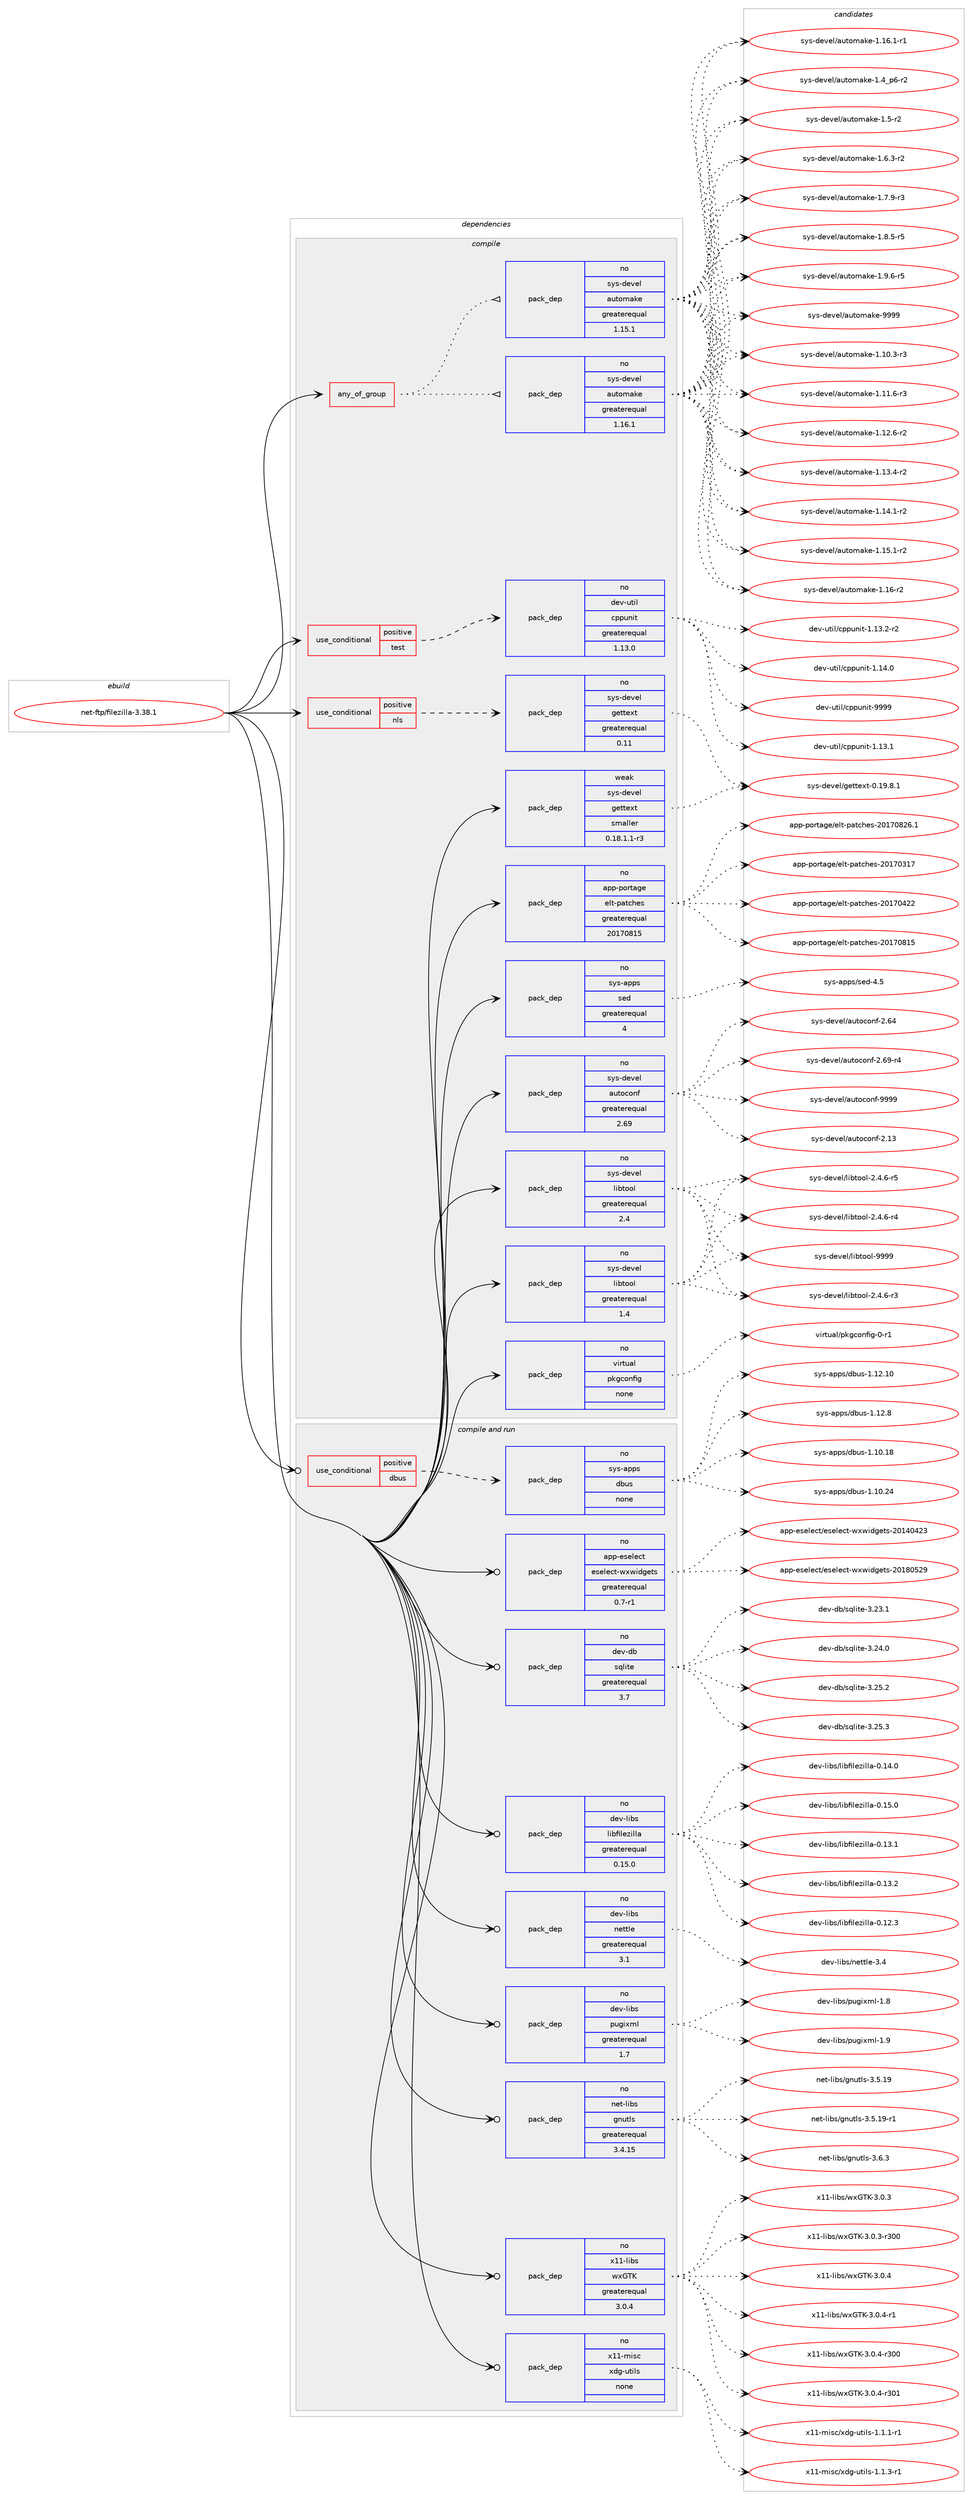 digraph prolog {

# *************
# Graph options
# *************

newrank=true;
concentrate=true;
compound=true;
graph [rankdir=LR,fontname=Helvetica,fontsize=10,ranksep=1.5];#, ranksep=2.5, nodesep=0.2];
edge  [arrowhead=vee];
node  [fontname=Helvetica,fontsize=10];

# **********
# The ebuild
# **********

subgraph cluster_leftcol {
color=gray;
rank=same;
label=<<i>ebuild</i>>;
id [label="net-ftp/filezilla-3.38.1", color=red, width=4, href="../net-ftp/filezilla-3.38.1.svg"];
}

# ****************
# The dependencies
# ****************

subgraph cluster_midcol {
color=gray;
label=<<i>dependencies</i>>;
subgraph cluster_compile {
fillcolor="#eeeeee";
style=filled;
label=<<i>compile</i>>;
subgraph any124 {
dependency5209 [label=<<TABLE BORDER="0" CELLBORDER="1" CELLSPACING="0" CELLPADDING="4"><TR><TD CELLPADDING="10">any_of_group</TD></TR></TABLE>>, shape=none, color=red];subgraph pack4304 {
dependency5210 [label=<<TABLE BORDER="0" CELLBORDER="1" CELLSPACING="0" CELLPADDING="4" WIDTH="220"><TR><TD ROWSPAN="6" CELLPADDING="30">pack_dep</TD></TR><TR><TD WIDTH="110">no</TD></TR><TR><TD>sys-devel</TD></TR><TR><TD>automake</TD></TR><TR><TD>greaterequal</TD></TR><TR><TD>1.16.1</TD></TR></TABLE>>, shape=none, color=blue];
}
dependency5209:e -> dependency5210:w [weight=20,style="dotted",arrowhead="oinv"];
subgraph pack4305 {
dependency5211 [label=<<TABLE BORDER="0" CELLBORDER="1" CELLSPACING="0" CELLPADDING="4" WIDTH="220"><TR><TD ROWSPAN="6" CELLPADDING="30">pack_dep</TD></TR><TR><TD WIDTH="110">no</TD></TR><TR><TD>sys-devel</TD></TR><TR><TD>automake</TD></TR><TR><TD>greaterequal</TD></TR><TR><TD>1.15.1</TD></TR></TABLE>>, shape=none, color=blue];
}
dependency5209:e -> dependency5211:w [weight=20,style="dotted",arrowhead="oinv"];
}
id:e -> dependency5209:w [weight=20,style="solid",arrowhead="vee"];
subgraph cond773 {
dependency5212 [label=<<TABLE BORDER="0" CELLBORDER="1" CELLSPACING="0" CELLPADDING="4"><TR><TD ROWSPAN="3" CELLPADDING="10">use_conditional</TD></TR><TR><TD>positive</TD></TR><TR><TD>nls</TD></TR></TABLE>>, shape=none, color=red];
subgraph pack4306 {
dependency5213 [label=<<TABLE BORDER="0" CELLBORDER="1" CELLSPACING="0" CELLPADDING="4" WIDTH="220"><TR><TD ROWSPAN="6" CELLPADDING="30">pack_dep</TD></TR><TR><TD WIDTH="110">no</TD></TR><TR><TD>sys-devel</TD></TR><TR><TD>gettext</TD></TR><TR><TD>greaterequal</TD></TR><TR><TD>0.11</TD></TR></TABLE>>, shape=none, color=blue];
}
dependency5212:e -> dependency5213:w [weight=20,style="dashed",arrowhead="vee"];
}
id:e -> dependency5212:w [weight=20,style="solid",arrowhead="vee"];
subgraph cond774 {
dependency5214 [label=<<TABLE BORDER="0" CELLBORDER="1" CELLSPACING="0" CELLPADDING="4"><TR><TD ROWSPAN="3" CELLPADDING="10">use_conditional</TD></TR><TR><TD>positive</TD></TR><TR><TD>test</TD></TR></TABLE>>, shape=none, color=red];
subgraph pack4307 {
dependency5215 [label=<<TABLE BORDER="0" CELLBORDER="1" CELLSPACING="0" CELLPADDING="4" WIDTH="220"><TR><TD ROWSPAN="6" CELLPADDING="30">pack_dep</TD></TR><TR><TD WIDTH="110">no</TD></TR><TR><TD>dev-util</TD></TR><TR><TD>cppunit</TD></TR><TR><TD>greaterequal</TD></TR><TR><TD>1.13.0</TD></TR></TABLE>>, shape=none, color=blue];
}
dependency5214:e -> dependency5215:w [weight=20,style="dashed",arrowhead="vee"];
}
id:e -> dependency5214:w [weight=20,style="solid",arrowhead="vee"];
subgraph pack4308 {
dependency5216 [label=<<TABLE BORDER="0" CELLBORDER="1" CELLSPACING="0" CELLPADDING="4" WIDTH="220"><TR><TD ROWSPAN="6" CELLPADDING="30">pack_dep</TD></TR><TR><TD WIDTH="110">no</TD></TR><TR><TD>app-portage</TD></TR><TR><TD>elt-patches</TD></TR><TR><TD>greaterequal</TD></TR><TR><TD>20170815</TD></TR></TABLE>>, shape=none, color=blue];
}
id:e -> dependency5216:w [weight=20,style="solid",arrowhead="vee"];
subgraph pack4309 {
dependency5217 [label=<<TABLE BORDER="0" CELLBORDER="1" CELLSPACING="0" CELLPADDING="4" WIDTH="220"><TR><TD ROWSPAN="6" CELLPADDING="30">pack_dep</TD></TR><TR><TD WIDTH="110">no</TD></TR><TR><TD>sys-apps</TD></TR><TR><TD>sed</TD></TR><TR><TD>greaterequal</TD></TR><TR><TD>4</TD></TR></TABLE>>, shape=none, color=blue];
}
id:e -> dependency5217:w [weight=20,style="solid",arrowhead="vee"];
subgraph pack4310 {
dependency5218 [label=<<TABLE BORDER="0" CELLBORDER="1" CELLSPACING="0" CELLPADDING="4" WIDTH="220"><TR><TD ROWSPAN="6" CELLPADDING="30">pack_dep</TD></TR><TR><TD WIDTH="110">no</TD></TR><TR><TD>sys-devel</TD></TR><TR><TD>autoconf</TD></TR><TR><TD>greaterequal</TD></TR><TR><TD>2.69</TD></TR></TABLE>>, shape=none, color=blue];
}
id:e -> dependency5218:w [weight=20,style="solid",arrowhead="vee"];
subgraph pack4311 {
dependency5219 [label=<<TABLE BORDER="0" CELLBORDER="1" CELLSPACING="0" CELLPADDING="4" WIDTH="220"><TR><TD ROWSPAN="6" CELLPADDING="30">pack_dep</TD></TR><TR><TD WIDTH="110">no</TD></TR><TR><TD>sys-devel</TD></TR><TR><TD>libtool</TD></TR><TR><TD>greaterequal</TD></TR><TR><TD>1.4</TD></TR></TABLE>>, shape=none, color=blue];
}
id:e -> dependency5219:w [weight=20,style="solid",arrowhead="vee"];
subgraph pack4312 {
dependency5220 [label=<<TABLE BORDER="0" CELLBORDER="1" CELLSPACING="0" CELLPADDING="4" WIDTH="220"><TR><TD ROWSPAN="6" CELLPADDING="30">pack_dep</TD></TR><TR><TD WIDTH="110">no</TD></TR><TR><TD>sys-devel</TD></TR><TR><TD>libtool</TD></TR><TR><TD>greaterequal</TD></TR><TR><TD>2.4</TD></TR></TABLE>>, shape=none, color=blue];
}
id:e -> dependency5220:w [weight=20,style="solid",arrowhead="vee"];
subgraph pack4313 {
dependency5221 [label=<<TABLE BORDER="0" CELLBORDER="1" CELLSPACING="0" CELLPADDING="4" WIDTH="220"><TR><TD ROWSPAN="6" CELLPADDING="30">pack_dep</TD></TR><TR><TD WIDTH="110">no</TD></TR><TR><TD>virtual</TD></TR><TR><TD>pkgconfig</TD></TR><TR><TD>none</TD></TR><TR><TD></TD></TR></TABLE>>, shape=none, color=blue];
}
id:e -> dependency5221:w [weight=20,style="solid",arrowhead="vee"];
subgraph pack4314 {
dependency5222 [label=<<TABLE BORDER="0" CELLBORDER="1" CELLSPACING="0" CELLPADDING="4" WIDTH="220"><TR><TD ROWSPAN="6" CELLPADDING="30">pack_dep</TD></TR><TR><TD WIDTH="110">weak</TD></TR><TR><TD>sys-devel</TD></TR><TR><TD>gettext</TD></TR><TR><TD>smaller</TD></TR><TR><TD>0.18.1.1-r3</TD></TR></TABLE>>, shape=none, color=blue];
}
id:e -> dependency5222:w [weight=20,style="solid",arrowhead="vee"];
}
subgraph cluster_compileandrun {
fillcolor="#eeeeee";
style=filled;
label=<<i>compile and run</i>>;
subgraph cond775 {
dependency5223 [label=<<TABLE BORDER="0" CELLBORDER="1" CELLSPACING="0" CELLPADDING="4"><TR><TD ROWSPAN="3" CELLPADDING="10">use_conditional</TD></TR><TR><TD>positive</TD></TR><TR><TD>dbus</TD></TR></TABLE>>, shape=none, color=red];
subgraph pack4315 {
dependency5224 [label=<<TABLE BORDER="0" CELLBORDER="1" CELLSPACING="0" CELLPADDING="4" WIDTH="220"><TR><TD ROWSPAN="6" CELLPADDING="30">pack_dep</TD></TR><TR><TD WIDTH="110">no</TD></TR><TR><TD>sys-apps</TD></TR><TR><TD>dbus</TD></TR><TR><TD>none</TD></TR><TR><TD></TD></TR></TABLE>>, shape=none, color=blue];
}
dependency5223:e -> dependency5224:w [weight=20,style="dashed",arrowhead="vee"];
}
id:e -> dependency5223:w [weight=20,style="solid",arrowhead="odotvee"];
subgraph pack4316 {
dependency5225 [label=<<TABLE BORDER="0" CELLBORDER="1" CELLSPACING="0" CELLPADDING="4" WIDTH="220"><TR><TD ROWSPAN="6" CELLPADDING="30">pack_dep</TD></TR><TR><TD WIDTH="110">no</TD></TR><TR><TD>app-eselect</TD></TR><TR><TD>eselect-wxwidgets</TD></TR><TR><TD>greaterequal</TD></TR><TR><TD>0.7-r1</TD></TR></TABLE>>, shape=none, color=blue];
}
id:e -> dependency5225:w [weight=20,style="solid",arrowhead="odotvee"];
subgraph pack4317 {
dependency5226 [label=<<TABLE BORDER="0" CELLBORDER="1" CELLSPACING="0" CELLPADDING="4" WIDTH="220"><TR><TD ROWSPAN="6" CELLPADDING="30">pack_dep</TD></TR><TR><TD WIDTH="110">no</TD></TR><TR><TD>dev-db</TD></TR><TR><TD>sqlite</TD></TR><TR><TD>greaterequal</TD></TR><TR><TD>3.7</TD></TR></TABLE>>, shape=none, color=blue];
}
id:e -> dependency5226:w [weight=20,style="solid",arrowhead="odotvee"];
subgraph pack4318 {
dependency5227 [label=<<TABLE BORDER="0" CELLBORDER="1" CELLSPACING="0" CELLPADDING="4" WIDTH="220"><TR><TD ROWSPAN="6" CELLPADDING="30">pack_dep</TD></TR><TR><TD WIDTH="110">no</TD></TR><TR><TD>dev-libs</TD></TR><TR><TD>libfilezilla</TD></TR><TR><TD>greaterequal</TD></TR><TR><TD>0.15.0</TD></TR></TABLE>>, shape=none, color=blue];
}
id:e -> dependency5227:w [weight=20,style="solid",arrowhead="odotvee"];
subgraph pack4319 {
dependency5228 [label=<<TABLE BORDER="0" CELLBORDER="1" CELLSPACING="0" CELLPADDING="4" WIDTH="220"><TR><TD ROWSPAN="6" CELLPADDING="30">pack_dep</TD></TR><TR><TD WIDTH="110">no</TD></TR><TR><TD>dev-libs</TD></TR><TR><TD>nettle</TD></TR><TR><TD>greaterequal</TD></TR><TR><TD>3.1</TD></TR></TABLE>>, shape=none, color=blue];
}
id:e -> dependency5228:w [weight=20,style="solid",arrowhead="odotvee"];
subgraph pack4320 {
dependency5229 [label=<<TABLE BORDER="0" CELLBORDER="1" CELLSPACING="0" CELLPADDING="4" WIDTH="220"><TR><TD ROWSPAN="6" CELLPADDING="30">pack_dep</TD></TR><TR><TD WIDTH="110">no</TD></TR><TR><TD>dev-libs</TD></TR><TR><TD>pugixml</TD></TR><TR><TD>greaterequal</TD></TR><TR><TD>1.7</TD></TR></TABLE>>, shape=none, color=blue];
}
id:e -> dependency5229:w [weight=20,style="solid",arrowhead="odotvee"];
subgraph pack4321 {
dependency5230 [label=<<TABLE BORDER="0" CELLBORDER="1" CELLSPACING="0" CELLPADDING="4" WIDTH="220"><TR><TD ROWSPAN="6" CELLPADDING="30">pack_dep</TD></TR><TR><TD WIDTH="110">no</TD></TR><TR><TD>net-libs</TD></TR><TR><TD>gnutls</TD></TR><TR><TD>greaterequal</TD></TR><TR><TD>3.4.15</TD></TR></TABLE>>, shape=none, color=blue];
}
id:e -> dependency5230:w [weight=20,style="solid",arrowhead="odotvee"];
subgraph pack4322 {
dependency5231 [label=<<TABLE BORDER="0" CELLBORDER="1" CELLSPACING="0" CELLPADDING="4" WIDTH="220"><TR><TD ROWSPAN="6" CELLPADDING="30">pack_dep</TD></TR><TR><TD WIDTH="110">no</TD></TR><TR><TD>x11-libs</TD></TR><TR><TD>wxGTK</TD></TR><TR><TD>greaterequal</TD></TR><TR><TD>3.0.4</TD></TR></TABLE>>, shape=none, color=blue];
}
id:e -> dependency5231:w [weight=20,style="solid",arrowhead="odotvee"];
subgraph pack4323 {
dependency5232 [label=<<TABLE BORDER="0" CELLBORDER="1" CELLSPACING="0" CELLPADDING="4" WIDTH="220"><TR><TD ROWSPAN="6" CELLPADDING="30">pack_dep</TD></TR><TR><TD WIDTH="110">no</TD></TR><TR><TD>x11-misc</TD></TR><TR><TD>xdg-utils</TD></TR><TR><TD>none</TD></TR><TR><TD></TD></TR></TABLE>>, shape=none, color=blue];
}
id:e -> dependency5232:w [weight=20,style="solid",arrowhead="odotvee"];
}
subgraph cluster_run {
fillcolor="#eeeeee";
style=filled;
label=<<i>run</i>>;
}
}

# **************
# The candidates
# **************

subgraph cluster_choices {
rank=same;
color=gray;
label=<<i>candidates</i>>;

subgraph choice4304 {
color=black;
nodesep=1;
choice11512111545100101118101108479711711611110997107101454946494846514511451 [label="sys-devel/automake-1.10.3-r3", color=red, width=4,href="../sys-devel/automake-1.10.3-r3.svg"];
choice11512111545100101118101108479711711611110997107101454946494946544511451 [label="sys-devel/automake-1.11.6-r3", color=red, width=4,href="../sys-devel/automake-1.11.6-r3.svg"];
choice11512111545100101118101108479711711611110997107101454946495046544511450 [label="sys-devel/automake-1.12.6-r2", color=red, width=4,href="../sys-devel/automake-1.12.6-r2.svg"];
choice11512111545100101118101108479711711611110997107101454946495146524511450 [label="sys-devel/automake-1.13.4-r2", color=red, width=4,href="../sys-devel/automake-1.13.4-r2.svg"];
choice11512111545100101118101108479711711611110997107101454946495246494511450 [label="sys-devel/automake-1.14.1-r2", color=red, width=4,href="../sys-devel/automake-1.14.1-r2.svg"];
choice11512111545100101118101108479711711611110997107101454946495346494511450 [label="sys-devel/automake-1.15.1-r2", color=red, width=4,href="../sys-devel/automake-1.15.1-r2.svg"];
choice1151211154510010111810110847971171161111099710710145494649544511450 [label="sys-devel/automake-1.16-r2", color=red, width=4,href="../sys-devel/automake-1.16-r2.svg"];
choice11512111545100101118101108479711711611110997107101454946495446494511449 [label="sys-devel/automake-1.16.1-r1", color=red, width=4,href="../sys-devel/automake-1.16.1-r1.svg"];
choice115121115451001011181011084797117116111109971071014549465295112544511450 [label="sys-devel/automake-1.4_p6-r2", color=red, width=4,href="../sys-devel/automake-1.4_p6-r2.svg"];
choice11512111545100101118101108479711711611110997107101454946534511450 [label="sys-devel/automake-1.5-r2", color=red, width=4,href="../sys-devel/automake-1.5-r2.svg"];
choice115121115451001011181011084797117116111109971071014549465446514511450 [label="sys-devel/automake-1.6.3-r2", color=red, width=4,href="../sys-devel/automake-1.6.3-r2.svg"];
choice115121115451001011181011084797117116111109971071014549465546574511451 [label="sys-devel/automake-1.7.9-r3", color=red, width=4,href="../sys-devel/automake-1.7.9-r3.svg"];
choice115121115451001011181011084797117116111109971071014549465646534511453 [label="sys-devel/automake-1.8.5-r5", color=red, width=4,href="../sys-devel/automake-1.8.5-r5.svg"];
choice115121115451001011181011084797117116111109971071014549465746544511453 [label="sys-devel/automake-1.9.6-r5", color=red, width=4,href="../sys-devel/automake-1.9.6-r5.svg"];
choice115121115451001011181011084797117116111109971071014557575757 [label="sys-devel/automake-9999", color=red, width=4,href="../sys-devel/automake-9999.svg"];
dependency5210:e -> choice11512111545100101118101108479711711611110997107101454946494846514511451:w [style=dotted,weight="100"];
dependency5210:e -> choice11512111545100101118101108479711711611110997107101454946494946544511451:w [style=dotted,weight="100"];
dependency5210:e -> choice11512111545100101118101108479711711611110997107101454946495046544511450:w [style=dotted,weight="100"];
dependency5210:e -> choice11512111545100101118101108479711711611110997107101454946495146524511450:w [style=dotted,weight="100"];
dependency5210:e -> choice11512111545100101118101108479711711611110997107101454946495246494511450:w [style=dotted,weight="100"];
dependency5210:e -> choice11512111545100101118101108479711711611110997107101454946495346494511450:w [style=dotted,weight="100"];
dependency5210:e -> choice1151211154510010111810110847971171161111099710710145494649544511450:w [style=dotted,weight="100"];
dependency5210:e -> choice11512111545100101118101108479711711611110997107101454946495446494511449:w [style=dotted,weight="100"];
dependency5210:e -> choice115121115451001011181011084797117116111109971071014549465295112544511450:w [style=dotted,weight="100"];
dependency5210:e -> choice11512111545100101118101108479711711611110997107101454946534511450:w [style=dotted,weight="100"];
dependency5210:e -> choice115121115451001011181011084797117116111109971071014549465446514511450:w [style=dotted,weight="100"];
dependency5210:e -> choice115121115451001011181011084797117116111109971071014549465546574511451:w [style=dotted,weight="100"];
dependency5210:e -> choice115121115451001011181011084797117116111109971071014549465646534511453:w [style=dotted,weight="100"];
dependency5210:e -> choice115121115451001011181011084797117116111109971071014549465746544511453:w [style=dotted,weight="100"];
dependency5210:e -> choice115121115451001011181011084797117116111109971071014557575757:w [style=dotted,weight="100"];
}
subgraph choice4305 {
color=black;
nodesep=1;
choice11512111545100101118101108479711711611110997107101454946494846514511451 [label="sys-devel/automake-1.10.3-r3", color=red, width=4,href="../sys-devel/automake-1.10.3-r3.svg"];
choice11512111545100101118101108479711711611110997107101454946494946544511451 [label="sys-devel/automake-1.11.6-r3", color=red, width=4,href="../sys-devel/automake-1.11.6-r3.svg"];
choice11512111545100101118101108479711711611110997107101454946495046544511450 [label="sys-devel/automake-1.12.6-r2", color=red, width=4,href="../sys-devel/automake-1.12.6-r2.svg"];
choice11512111545100101118101108479711711611110997107101454946495146524511450 [label="sys-devel/automake-1.13.4-r2", color=red, width=4,href="../sys-devel/automake-1.13.4-r2.svg"];
choice11512111545100101118101108479711711611110997107101454946495246494511450 [label="sys-devel/automake-1.14.1-r2", color=red, width=4,href="../sys-devel/automake-1.14.1-r2.svg"];
choice11512111545100101118101108479711711611110997107101454946495346494511450 [label="sys-devel/automake-1.15.1-r2", color=red, width=4,href="../sys-devel/automake-1.15.1-r2.svg"];
choice1151211154510010111810110847971171161111099710710145494649544511450 [label="sys-devel/automake-1.16-r2", color=red, width=4,href="../sys-devel/automake-1.16-r2.svg"];
choice11512111545100101118101108479711711611110997107101454946495446494511449 [label="sys-devel/automake-1.16.1-r1", color=red, width=4,href="../sys-devel/automake-1.16.1-r1.svg"];
choice115121115451001011181011084797117116111109971071014549465295112544511450 [label="sys-devel/automake-1.4_p6-r2", color=red, width=4,href="../sys-devel/automake-1.4_p6-r2.svg"];
choice11512111545100101118101108479711711611110997107101454946534511450 [label="sys-devel/automake-1.5-r2", color=red, width=4,href="../sys-devel/automake-1.5-r2.svg"];
choice115121115451001011181011084797117116111109971071014549465446514511450 [label="sys-devel/automake-1.6.3-r2", color=red, width=4,href="../sys-devel/automake-1.6.3-r2.svg"];
choice115121115451001011181011084797117116111109971071014549465546574511451 [label="sys-devel/automake-1.7.9-r3", color=red, width=4,href="../sys-devel/automake-1.7.9-r3.svg"];
choice115121115451001011181011084797117116111109971071014549465646534511453 [label="sys-devel/automake-1.8.5-r5", color=red, width=4,href="../sys-devel/automake-1.8.5-r5.svg"];
choice115121115451001011181011084797117116111109971071014549465746544511453 [label="sys-devel/automake-1.9.6-r5", color=red, width=4,href="../sys-devel/automake-1.9.6-r5.svg"];
choice115121115451001011181011084797117116111109971071014557575757 [label="sys-devel/automake-9999", color=red, width=4,href="../sys-devel/automake-9999.svg"];
dependency5211:e -> choice11512111545100101118101108479711711611110997107101454946494846514511451:w [style=dotted,weight="100"];
dependency5211:e -> choice11512111545100101118101108479711711611110997107101454946494946544511451:w [style=dotted,weight="100"];
dependency5211:e -> choice11512111545100101118101108479711711611110997107101454946495046544511450:w [style=dotted,weight="100"];
dependency5211:e -> choice11512111545100101118101108479711711611110997107101454946495146524511450:w [style=dotted,weight="100"];
dependency5211:e -> choice11512111545100101118101108479711711611110997107101454946495246494511450:w [style=dotted,weight="100"];
dependency5211:e -> choice11512111545100101118101108479711711611110997107101454946495346494511450:w [style=dotted,weight="100"];
dependency5211:e -> choice1151211154510010111810110847971171161111099710710145494649544511450:w [style=dotted,weight="100"];
dependency5211:e -> choice11512111545100101118101108479711711611110997107101454946495446494511449:w [style=dotted,weight="100"];
dependency5211:e -> choice115121115451001011181011084797117116111109971071014549465295112544511450:w [style=dotted,weight="100"];
dependency5211:e -> choice11512111545100101118101108479711711611110997107101454946534511450:w [style=dotted,weight="100"];
dependency5211:e -> choice115121115451001011181011084797117116111109971071014549465446514511450:w [style=dotted,weight="100"];
dependency5211:e -> choice115121115451001011181011084797117116111109971071014549465546574511451:w [style=dotted,weight="100"];
dependency5211:e -> choice115121115451001011181011084797117116111109971071014549465646534511453:w [style=dotted,weight="100"];
dependency5211:e -> choice115121115451001011181011084797117116111109971071014549465746544511453:w [style=dotted,weight="100"];
dependency5211:e -> choice115121115451001011181011084797117116111109971071014557575757:w [style=dotted,weight="100"];
}
subgraph choice4306 {
color=black;
nodesep=1;
choice1151211154510010111810110847103101116116101120116454846495746564649 [label="sys-devel/gettext-0.19.8.1", color=red, width=4,href="../sys-devel/gettext-0.19.8.1.svg"];
dependency5213:e -> choice1151211154510010111810110847103101116116101120116454846495746564649:w [style=dotted,weight="100"];
}
subgraph choice4307 {
color=black;
nodesep=1;
choice10010111845117116105108479911211211711010511645494649514649 [label="dev-util/cppunit-1.13.1", color=red, width=4,href="../dev-util/cppunit-1.13.1.svg"];
choice100101118451171161051084799112112117110105116454946495146504511450 [label="dev-util/cppunit-1.13.2-r2", color=red, width=4,href="../dev-util/cppunit-1.13.2-r2.svg"];
choice10010111845117116105108479911211211711010511645494649524648 [label="dev-util/cppunit-1.14.0", color=red, width=4,href="../dev-util/cppunit-1.14.0.svg"];
choice1001011184511711610510847991121121171101051164557575757 [label="dev-util/cppunit-9999", color=red, width=4,href="../dev-util/cppunit-9999.svg"];
dependency5215:e -> choice10010111845117116105108479911211211711010511645494649514649:w [style=dotted,weight="100"];
dependency5215:e -> choice100101118451171161051084799112112117110105116454946495146504511450:w [style=dotted,weight="100"];
dependency5215:e -> choice10010111845117116105108479911211211711010511645494649524648:w [style=dotted,weight="100"];
dependency5215:e -> choice1001011184511711610510847991121121171101051164557575757:w [style=dotted,weight="100"];
}
subgraph choice4308 {
color=black;
nodesep=1;
choice97112112451121111141169710310147101108116451129711699104101115455048495548514955 [label="app-portage/elt-patches-20170317", color=red, width=4,href="../app-portage/elt-patches-20170317.svg"];
choice97112112451121111141169710310147101108116451129711699104101115455048495548525050 [label="app-portage/elt-patches-20170422", color=red, width=4,href="../app-portage/elt-patches-20170422.svg"];
choice97112112451121111141169710310147101108116451129711699104101115455048495548564953 [label="app-portage/elt-patches-20170815", color=red, width=4,href="../app-portage/elt-patches-20170815.svg"];
choice971121124511211111411697103101471011081164511297116991041011154550484955485650544649 [label="app-portage/elt-patches-20170826.1", color=red, width=4,href="../app-portage/elt-patches-20170826.1.svg"];
dependency5216:e -> choice97112112451121111141169710310147101108116451129711699104101115455048495548514955:w [style=dotted,weight="100"];
dependency5216:e -> choice97112112451121111141169710310147101108116451129711699104101115455048495548525050:w [style=dotted,weight="100"];
dependency5216:e -> choice97112112451121111141169710310147101108116451129711699104101115455048495548564953:w [style=dotted,weight="100"];
dependency5216:e -> choice971121124511211111411697103101471011081164511297116991041011154550484955485650544649:w [style=dotted,weight="100"];
}
subgraph choice4309 {
color=black;
nodesep=1;
choice11512111545971121121154711510110045524653 [label="sys-apps/sed-4.5", color=red, width=4,href="../sys-apps/sed-4.5.svg"];
dependency5217:e -> choice11512111545971121121154711510110045524653:w [style=dotted,weight="100"];
}
subgraph choice4310 {
color=black;
nodesep=1;
choice115121115451001011181011084797117116111991111101024550464951 [label="sys-devel/autoconf-2.13", color=red, width=4,href="../sys-devel/autoconf-2.13.svg"];
choice115121115451001011181011084797117116111991111101024550465452 [label="sys-devel/autoconf-2.64", color=red, width=4,href="../sys-devel/autoconf-2.64.svg"];
choice1151211154510010111810110847971171161119911111010245504654574511452 [label="sys-devel/autoconf-2.69-r4", color=red, width=4,href="../sys-devel/autoconf-2.69-r4.svg"];
choice115121115451001011181011084797117116111991111101024557575757 [label="sys-devel/autoconf-9999", color=red, width=4,href="../sys-devel/autoconf-9999.svg"];
dependency5218:e -> choice115121115451001011181011084797117116111991111101024550464951:w [style=dotted,weight="100"];
dependency5218:e -> choice115121115451001011181011084797117116111991111101024550465452:w [style=dotted,weight="100"];
dependency5218:e -> choice1151211154510010111810110847971171161119911111010245504654574511452:w [style=dotted,weight="100"];
dependency5218:e -> choice115121115451001011181011084797117116111991111101024557575757:w [style=dotted,weight="100"];
}
subgraph choice4311 {
color=black;
nodesep=1;
choice1151211154510010111810110847108105981161111111084550465246544511451 [label="sys-devel/libtool-2.4.6-r3", color=red, width=4,href="../sys-devel/libtool-2.4.6-r3.svg"];
choice1151211154510010111810110847108105981161111111084550465246544511452 [label="sys-devel/libtool-2.4.6-r4", color=red, width=4,href="../sys-devel/libtool-2.4.6-r4.svg"];
choice1151211154510010111810110847108105981161111111084550465246544511453 [label="sys-devel/libtool-2.4.6-r5", color=red, width=4,href="../sys-devel/libtool-2.4.6-r5.svg"];
choice1151211154510010111810110847108105981161111111084557575757 [label="sys-devel/libtool-9999", color=red, width=4,href="../sys-devel/libtool-9999.svg"];
dependency5219:e -> choice1151211154510010111810110847108105981161111111084550465246544511451:w [style=dotted,weight="100"];
dependency5219:e -> choice1151211154510010111810110847108105981161111111084550465246544511452:w [style=dotted,weight="100"];
dependency5219:e -> choice1151211154510010111810110847108105981161111111084550465246544511453:w [style=dotted,weight="100"];
dependency5219:e -> choice1151211154510010111810110847108105981161111111084557575757:w [style=dotted,weight="100"];
}
subgraph choice4312 {
color=black;
nodesep=1;
choice1151211154510010111810110847108105981161111111084550465246544511451 [label="sys-devel/libtool-2.4.6-r3", color=red, width=4,href="../sys-devel/libtool-2.4.6-r3.svg"];
choice1151211154510010111810110847108105981161111111084550465246544511452 [label="sys-devel/libtool-2.4.6-r4", color=red, width=4,href="../sys-devel/libtool-2.4.6-r4.svg"];
choice1151211154510010111810110847108105981161111111084550465246544511453 [label="sys-devel/libtool-2.4.6-r5", color=red, width=4,href="../sys-devel/libtool-2.4.6-r5.svg"];
choice1151211154510010111810110847108105981161111111084557575757 [label="sys-devel/libtool-9999", color=red, width=4,href="../sys-devel/libtool-9999.svg"];
dependency5220:e -> choice1151211154510010111810110847108105981161111111084550465246544511451:w [style=dotted,weight="100"];
dependency5220:e -> choice1151211154510010111810110847108105981161111111084550465246544511452:w [style=dotted,weight="100"];
dependency5220:e -> choice1151211154510010111810110847108105981161111111084550465246544511453:w [style=dotted,weight="100"];
dependency5220:e -> choice1151211154510010111810110847108105981161111111084557575757:w [style=dotted,weight="100"];
}
subgraph choice4313 {
color=black;
nodesep=1;
choice11810511411611797108471121071039911111010210510345484511449 [label="virtual/pkgconfig-0-r1", color=red, width=4,href="../virtual/pkgconfig-0-r1.svg"];
dependency5221:e -> choice11810511411611797108471121071039911111010210510345484511449:w [style=dotted,weight="100"];
}
subgraph choice4314 {
color=black;
nodesep=1;
choice1151211154510010111810110847103101116116101120116454846495746564649 [label="sys-devel/gettext-0.19.8.1", color=red, width=4,href="../sys-devel/gettext-0.19.8.1.svg"];
dependency5222:e -> choice1151211154510010111810110847103101116116101120116454846495746564649:w [style=dotted,weight="100"];
}
subgraph choice4315 {
color=black;
nodesep=1;
choice115121115459711211211547100981171154549464948464956 [label="sys-apps/dbus-1.10.18", color=red, width=4,href="../sys-apps/dbus-1.10.18.svg"];
choice115121115459711211211547100981171154549464948465052 [label="sys-apps/dbus-1.10.24", color=red, width=4,href="../sys-apps/dbus-1.10.24.svg"];
choice115121115459711211211547100981171154549464950464948 [label="sys-apps/dbus-1.12.10", color=red, width=4,href="../sys-apps/dbus-1.12.10.svg"];
choice1151211154597112112115471009811711545494649504656 [label="sys-apps/dbus-1.12.8", color=red, width=4,href="../sys-apps/dbus-1.12.8.svg"];
dependency5224:e -> choice115121115459711211211547100981171154549464948464956:w [style=dotted,weight="100"];
dependency5224:e -> choice115121115459711211211547100981171154549464948465052:w [style=dotted,weight="100"];
dependency5224:e -> choice115121115459711211211547100981171154549464950464948:w [style=dotted,weight="100"];
dependency5224:e -> choice1151211154597112112115471009811711545494649504656:w [style=dotted,weight="100"];
}
subgraph choice4316 {
color=black;
nodesep=1;
choice971121124510111510110810199116471011151011081019911645119120119105100103101116115455048495248525051 [label="app-eselect/eselect-wxwidgets-20140423", color=red, width=4,href="../app-eselect/eselect-wxwidgets-20140423.svg"];
choice971121124510111510110810199116471011151011081019911645119120119105100103101116115455048495648535057 [label="app-eselect/eselect-wxwidgets-20180529", color=red, width=4,href="../app-eselect/eselect-wxwidgets-20180529.svg"];
dependency5225:e -> choice971121124510111510110810199116471011151011081019911645119120119105100103101116115455048495248525051:w [style=dotted,weight="100"];
dependency5225:e -> choice971121124510111510110810199116471011151011081019911645119120119105100103101116115455048495648535057:w [style=dotted,weight="100"];
}
subgraph choice4317 {
color=black;
nodesep=1;
choice10010111845100984711511310810511610145514650514649 [label="dev-db/sqlite-3.23.1", color=red, width=4,href="../dev-db/sqlite-3.23.1.svg"];
choice10010111845100984711511310810511610145514650524648 [label="dev-db/sqlite-3.24.0", color=red, width=4,href="../dev-db/sqlite-3.24.0.svg"];
choice10010111845100984711511310810511610145514650534650 [label="dev-db/sqlite-3.25.2", color=red, width=4,href="../dev-db/sqlite-3.25.2.svg"];
choice10010111845100984711511310810511610145514650534651 [label="dev-db/sqlite-3.25.3", color=red, width=4,href="../dev-db/sqlite-3.25.3.svg"];
dependency5226:e -> choice10010111845100984711511310810511610145514650514649:w [style=dotted,weight="100"];
dependency5226:e -> choice10010111845100984711511310810511610145514650524648:w [style=dotted,weight="100"];
dependency5226:e -> choice10010111845100984711511310810511610145514650534650:w [style=dotted,weight="100"];
dependency5226:e -> choice10010111845100984711511310810511610145514650534651:w [style=dotted,weight="100"];
}
subgraph choice4318 {
color=black;
nodesep=1;
choice100101118451081059811547108105981021051081011221051081089745484649514649 [label="dev-libs/libfilezilla-0.13.1", color=red, width=4,href="../dev-libs/libfilezilla-0.13.1.svg"];
choice100101118451081059811547108105981021051081011221051081089745484649514650 [label="dev-libs/libfilezilla-0.13.2", color=red, width=4,href="../dev-libs/libfilezilla-0.13.2.svg"];
choice100101118451081059811547108105981021051081011221051081089745484649504651 [label="dev-libs/libfilezilla-0.12.3", color=red, width=4,href="../dev-libs/libfilezilla-0.12.3.svg"];
choice100101118451081059811547108105981021051081011221051081089745484649524648 [label="dev-libs/libfilezilla-0.14.0", color=red, width=4,href="../dev-libs/libfilezilla-0.14.0.svg"];
choice100101118451081059811547108105981021051081011221051081089745484649534648 [label="dev-libs/libfilezilla-0.15.0", color=red, width=4,href="../dev-libs/libfilezilla-0.15.0.svg"];
dependency5227:e -> choice100101118451081059811547108105981021051081011221051081089745484649514649:w [style=dotted,weight="100"];
dependency5227:e -> choice100101118451081059811547108105981021051081011221051081089745484649514650:w [style=dotted,weight="100"];
dependency5227:e -> choice100101118451081059811547108105981021051081011221051081089745484649504651:w [style=dotted,weight="100"];
dependency5227:e -> choice100101118451081059811547108105981021051081011221051081089745484649524648:w [style=dotted,weight="100"];
dependency5227:e -> choice100101118451081059811547108105981021051081011221051081089745484649534648:w [style=dotted,weight="100"];
}
subgraph choice4319 {
color=black;
nodesep=1;
choice10010111845108105981154711010111611610810145514652 [label="dev-libs/nettle-3.4", color=red, width=4,href="../dev-libs/nettle-3.4.svg"];
dependency5228:e -> choice10010111845108105981154711010111611610810145514652:w [style=dotted,weight="100"];
}
subgraph choice4320 {
color=black;
nodesep=1;
choice10010111845108105981154711211710310512010910845494656 [label="dev-libs/pugixml-1.8", color=red, width=4,href="../dev-libs/pugixml-1.8.svg"];
choice10010111845108105981154711211710310512010910845494657 [label="dev-libs/pugixml-1.9", color=red, width=4,href="../dev-libs/pugixml-1.9.svg"];
dependency5229:e -> choice10010111845108105981154711211710310512010910845494656:w [style=dotted,weight="100"];
dependency5229:e -> choice10010111845108105981154711211710310512010910845494657:w [style=dotted,weight="100"];
}
subgraph choice4321 {
color=black;
nodesep=1;
choice11010111645108105981154710311011711610811545514653464957 [label="net-libs/gnutls-3.5.19", color=red, width=4,href="../net-libs/gnutls-3.5.19.svg"];
choice110101116451081059811547103110117116108115455146534649574511449 [label="net-libs/gnutls-3.5.19-r1", color=red, width=4,href="../net-libs/gnutls-3.5.19-r1.svg"];
choice110101116451081059811547103110117116108115455146544651 [label="net-libs/gnutls-3.6.3", color=red, width=4,href="../net-libs/gnutls-3.6.3.svg"];
dependency5230:e -> choice11010111645108105981154710311011711610811545514653464957:w [style=dotted,weight="100"];
dependency5230:e -> choice110101116451081059811547103110117116108115455146534649574511449:w [style=dotted,weight="100"];
dependency5230:e -> choice110101116451081059811547103110117116108115455146544651:w [style=dotted,weight="100"];
}
subgraph choice4322 {
color=black;
nodesep=1;
choice1204949451081059811547119120718475455146484651 [label="x11-libs/wxGTK-3.0.3", color=red, width=4,href="../x11-libs/wxGTK-3.0.3.svg"];
choice120494945108105981154711912071847545514648465145114514848 [label="x11-libs/wxGTK-3.0.3-r300", color=red, width=4,href="../x11-libs/wxGTK-3.0.3-r300.svg"];
choice1204949451081059811547119120718475455146484652 [label="x11-libs/wxGTK-3.0.4", color=red, width=4,href="../x11-libs/wxGTK-3.0.4.svg"];
choice12049494510810598115471191207184754551464846524511449 [label="x11-libs/wxGTK-3.0.4-r1", color=red, width=4,href="../x11-libs/wxGTK-3.0.4-r1.svg"];
choice120494945108105981154711912071847545514648465245114514848 [label="x11-libs/wxGTK-3.0.4-r300", color=red, width=4,href="../x11-libs/wxGTK-3.0.4-r300.svg"];
choice120494945108105981154711912071847545514648465245114514849 [label="x11-libs/wxGTK-3.0.4-r301", color=red, width=4,href="../x11-libs/wxGTK-3.0.4-r301.svg"];
dependency5231:e -> choice1204949451081059811547119120718475455146484651:w [style=dotted,weight="100"];
dependency5231:e -> choice120494945108105981154711912071847545514648465145114514848:w [style=dotted,weight="100"];
dependency5231:e -> choice1204949451081059811547119120718475455146484652:w [style=dotted,weight="100"];
dependency5231:e -> choice12049494510810598115471191207184754551464846524511449:w [style=dotted,weight="100"];
dependency5231:e -> choice120494945108105981154711912071847545514648465245114514848:w [style=dotted,weight="100"];
dependency5231:e -> choice120494945108105981154711912071847545514648465245114514849:w [style=dotted,weight="100"];
}
subgraph choice4323 {
color=black;
nodesep=1;
choice1204949451091051159947120100103451171161051081154549464946494511449 [label="x11-misc/xdg-utils-1.1.1-r1", color=red, width=4,href="../x11-misc/xdg-utils-1.1.1-r1.svg"];
choice1204949451091051159947120100103451171161051081154549464946514511449 [label="x11-misc/xdg-utils-1.1.3-r1", color=red, width=4,href="../x11-misc/xdg-utils-1.1.3-r1.svg"];
dependency5232:e -> choice1204949451091051159947120100103451171161051081154549464946494511449:w [style=dotted,weight="100"];
dependency5232:e -> choice1204949451091051159947120100103451171161051081154549464946514511449:w [style=dotted,weight="100"];
}
}

}
